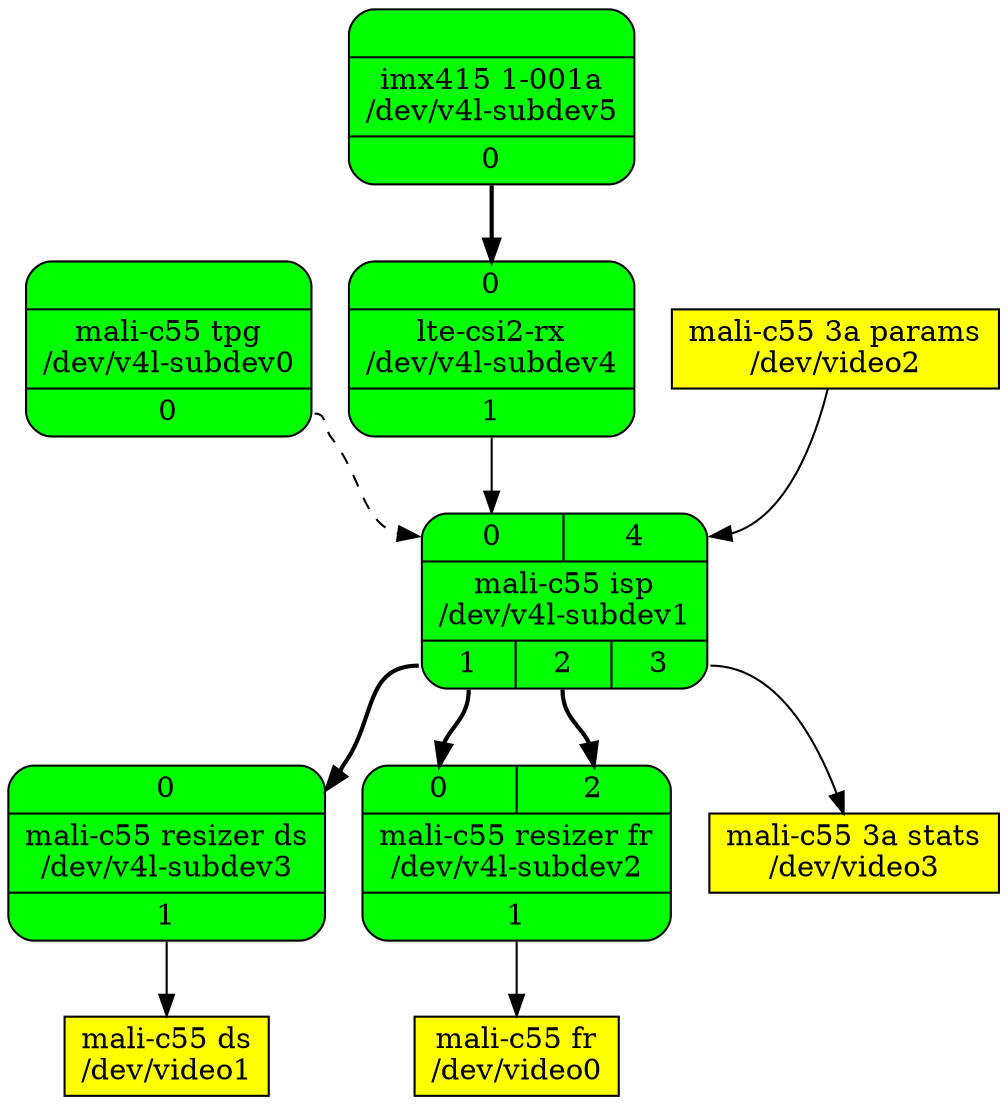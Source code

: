 /* SPDX-License-Identifier: CC-BY-SA-4.0 */

digraph board {
        rankdir=TB
        n00000001 [label="{{} | mali-c55 tpg\n/dev/v4l-subdev0 | {<port0> 0}}", shape=Mrecord, style=filled, fillcolor=green]
        n00000001:port0 -> n00000003:port0 [style=dashed]
        n00000003 [label="{{<port0> 0 | <port4> 4} | mali-c55 isp\n/dev/v4l-subdev1 | {<port1> 1 | <port2> 2 | <port3> 3}}", shape=Mrecord, style=filled, fillcolor=green]
        n00000003:port1 -> n00000009:port0 [style=bold]
        n00000003:port2 -> n00000009:port2 [style=bold]
        n00000003:port1 -> n0000000d:port0 [style=bold]
        n00000003:port3 -> n0000001c
        n00000009 [label="{{<port0> 0 | <port2> 2} | mali-c55 resizer fr\n/dev/v4l-subdev2 | {<port1> 1}}", shape=Mrecord, style=filled, fillcolor=green]
        n00000009:port1 -> n00000010
        n0000000d [label="{{<port0> 0} | mali-c55 resizer ds\n/dev/v4l-subdev3 | {<port1> 1}}", shape=Mrecord, style=filled, fillcolor=green]
        n0000000d:port1 -> n00000014
        n00000010 [label="mali-c55 fr\n/dev/video0", shape=box, style=filled, fillcolor=yellow]
        n00000014 [label="mali-c55 ds\n/dev/video1", shape=box, style=filled, fillcolor=yellow]
        n00000018 [label="mali-c55 3a params\n/dev/video2", shape=box, style=filled, fillcolor=yellow]
        n00000018 -> n00000003:port4
        n0000001c [label="mali-c55 3a stats\n/dev/video3", shape=box, style=filled, fillcolor=yellow]
        n00000030 [label="{{<port0> 0} | lte-csi2-rx\n/dev/v4l-subdev4 | {<port1> 1}}", shape=Mrecord, style=filled, fillcolor=green]
        n00000030:port1 -> n00000003:port0
        n00000035 [label="{{} | imx415 1-001a\n/dev/v4l-subdev5 | {<port0> 0}}", shape=Mrecord, style=filled, fillcolor=green]
        n00000035:port0 -> n00000030:port0 [style=bold]
}
